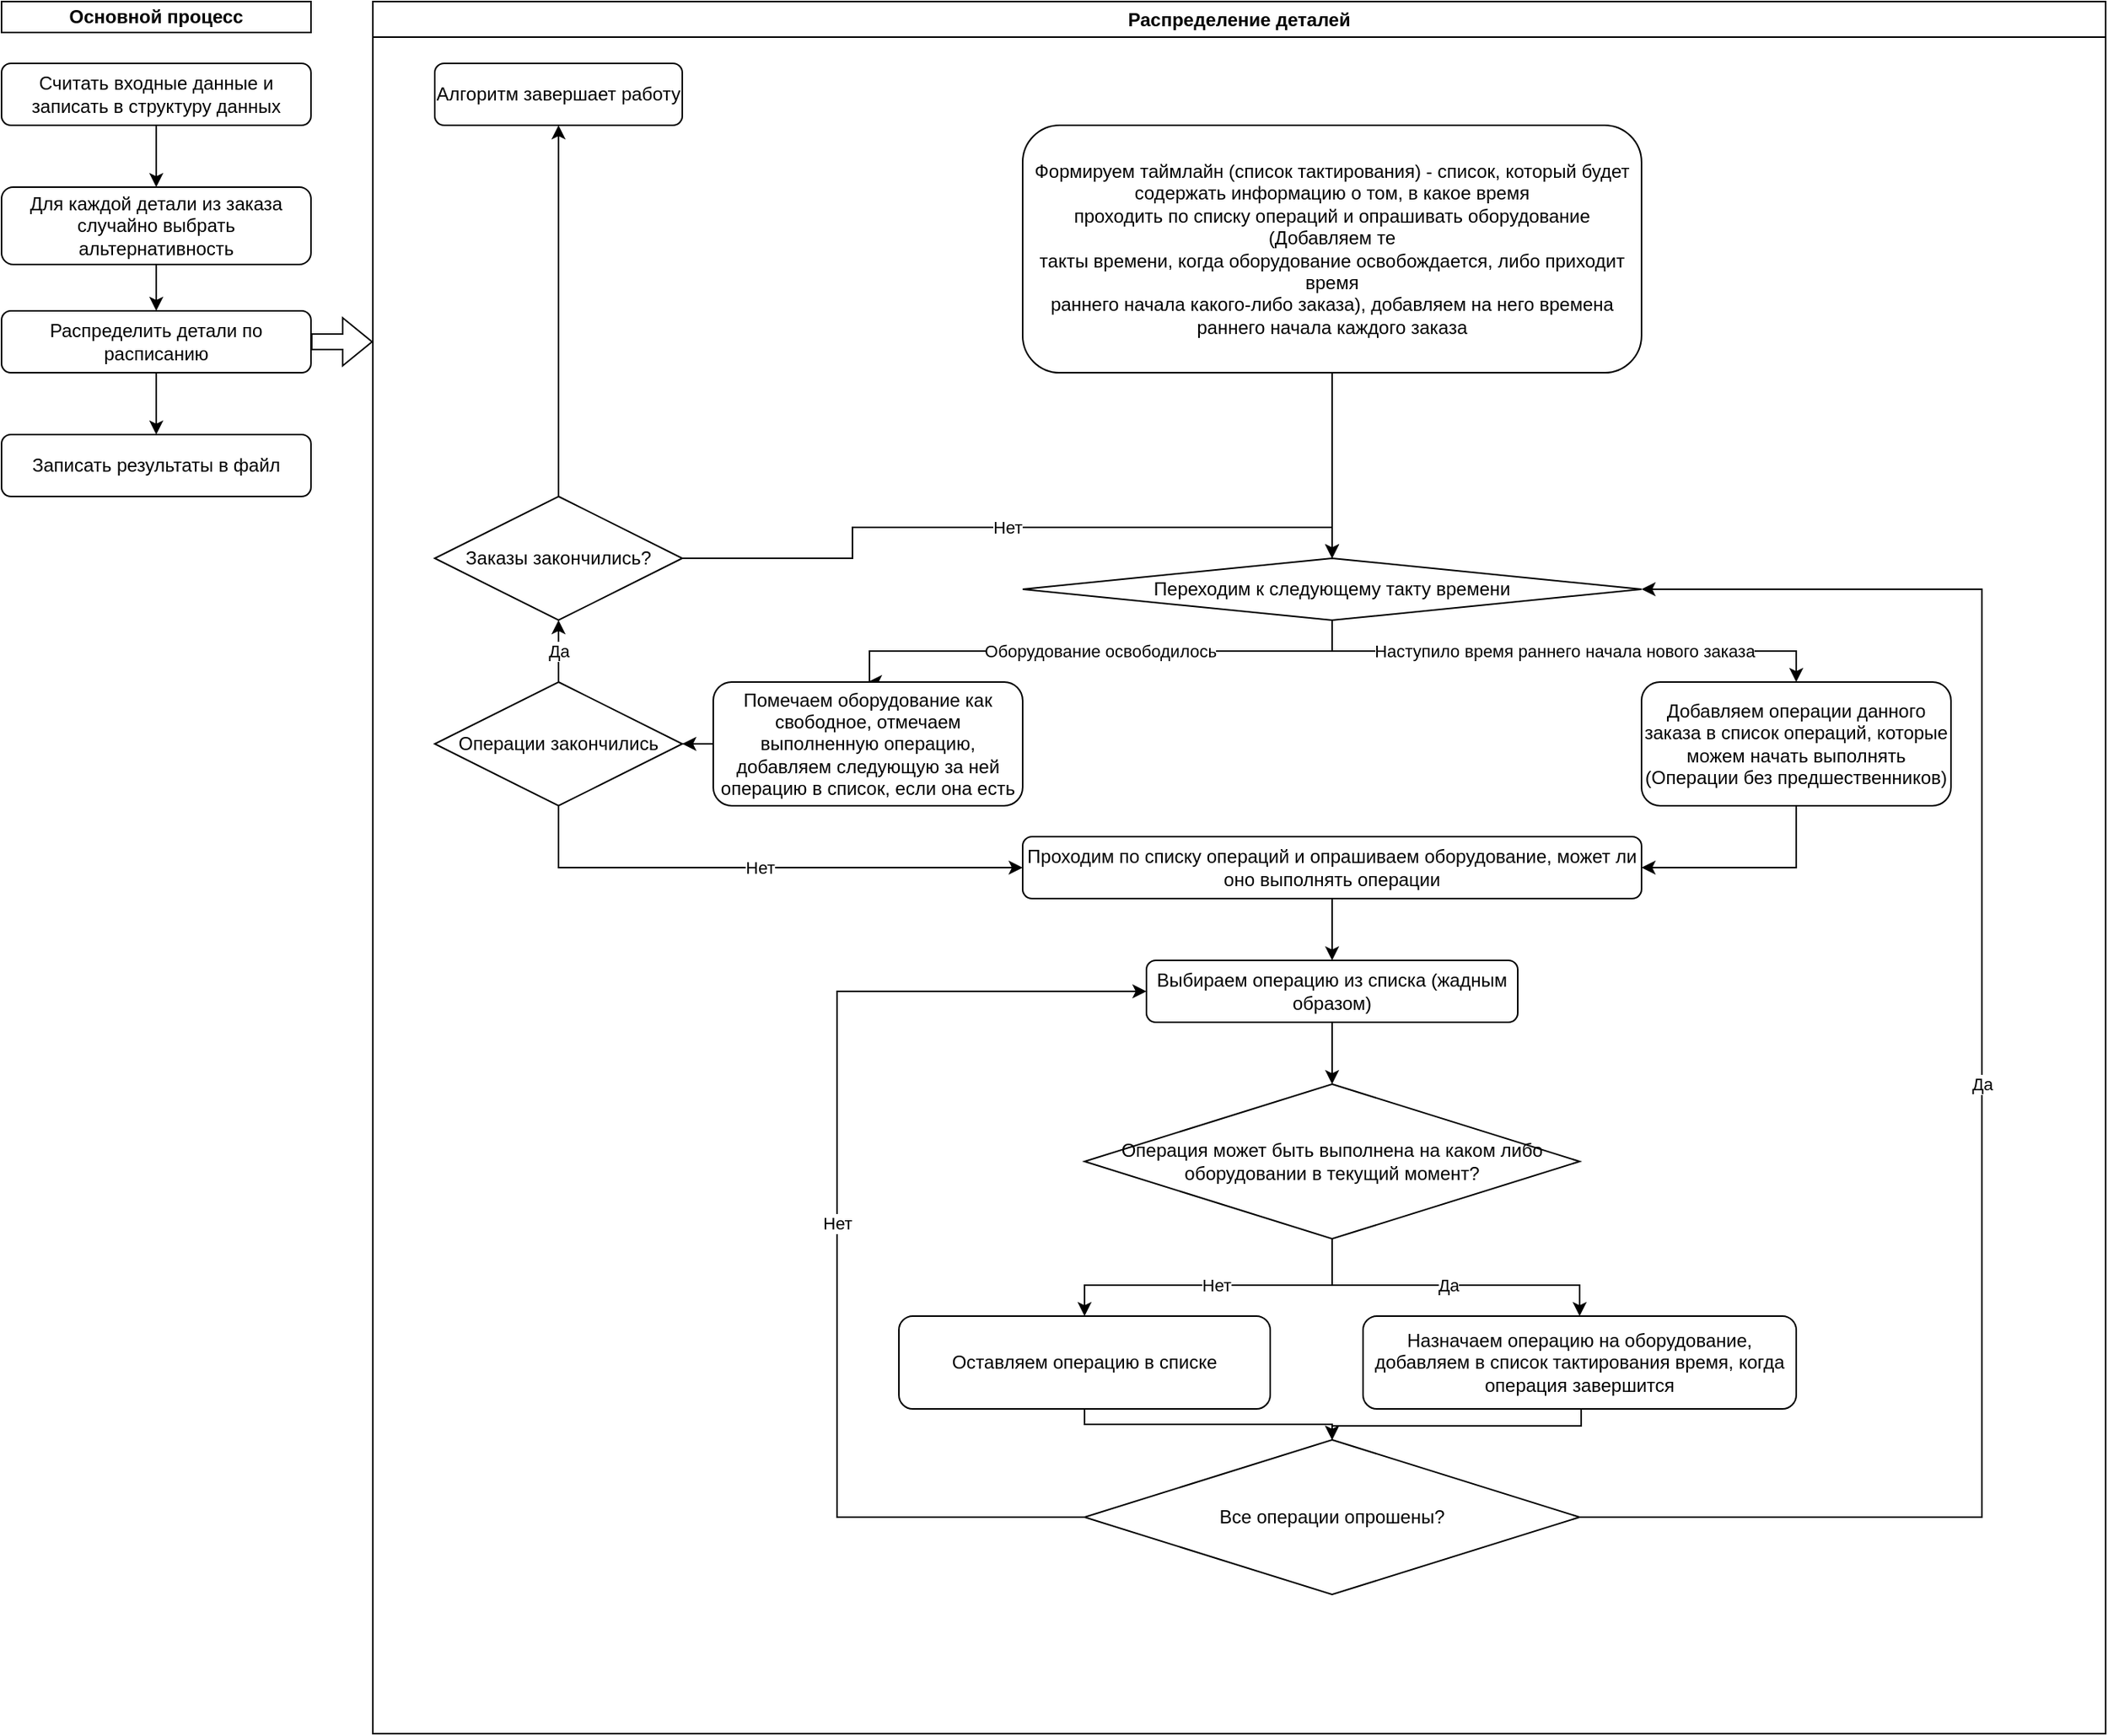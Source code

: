 <mxfile version="21.3.2" type="device">
  <diagram id="C5RBs43oDa-KdzZeNtuy" name="Page-1">
    <mxGraphModel dx="1434" dy="782" grid="1" gridSize="10" guides="1" tooltips="1" connect="1" arrows="1" fold="1" page="1" pageScale="1" pageWidth="827" pageHeight="1169" math="0" shadow="0">
      <root>
        <mxCell id="WIyWlLk6GJQsqaUBKTNV-0" />
        <mxCell id="WIyWlLk6GJQsqaUBKTNV-1" parent="WIyWlLk6GJQsqaUBKTNV-0" />
        <mxCell id="tjFEM2cHnRBcRiZmeFz5-14" value="&lt;div&gt;Распределение деталей&lt;/div&gt;" style="swimlane;whiteSpace=wrap;html=1;" parent="WIyWlLk6GJQsqaUBKTNV-1" vertex="1">
          <mxGeometry x="280" y="40" width="1120" height="1120" as="geometry" />
        </mxCell>
        <mxCell id="kgqWGBkhjjbevRPmidH0-2" style="edgeStyle=orthogonalEdgeStyle;rounded=0;orthogonalLoop=1;jettySize=auto;html=1;entryX=0.5;entryY=0;entryDx=0;entryDy=0;" parent="tjFEM2cHnRBcRiZmeFz5-14" source="kgqWGBkhjjbevRPmidH0-0" edge="1">
          <mxGeometry relative="1" as="geometry">
            <Array as="points">
              <mxPoint x="620" y="100" />
              <mxPoint x="620" y="100" />
            </Array>
            <mxPoint x="620" y="120" as="targetPoint" />
          </mxGeometry>
        </mxCell>
        <mxCell id="qumIuw6ZnyhVMXJrL97r-1" style="edgeStyle=orthogonalEdgeStyle;rounded=0;orthogonalLoop=1;jettySize=auto;html=1;entryX=0.5;entryY=0;entryDx=0;entryDy=0;" edge="1" parent="tjFEM2cHnRBcRiZmeFz5-14" source="kgqWGBkhjjbevRPmidH0-0" target="kgqWGBkhjjbevRPmidH0-29">
          <mxGeometry relative="1" as="geometry" />
        </mxCell>
        <mxCell id="kgqWGBkhjjbevRPmidH0-0" value="Формируем таймлайн (список тактирования)  - список, который будет содержать информацию о том, в какое время &lt;br/&gt;проходить по списку операций и опрашивать оборудование (Добавляем те &lt;br/&gt;такты времени, когда оборудование освобождается, либо приходит время &lt;br/&gt;раннего начала какого-либо заказа), добавляем на него времена раннего начала каждого заказа" style="rounded=1;whiteSpace=wrap;html=1;fontSize=12;glass=0;strokeWidth=1;shadow=0;" parent="tjFEM2cHnRBcRiZmeFz5-14" vertex="1">
          <mxGeometry x="420" y="80" width="400" height="160" as="geometry" />
        </mxCell>
        <mxCell id="kgqWGBkhjjbevRPmidH0-10" style="edgeStyle=orthogonalEdgeStyle;rounded=0;orthogonalLoop=1;jettySize=auto;html=1;entryX=0.5;entryY=0;entryDx=0;entryDy=0;" parent="tjFEM2cHnRBcRiZmeFz5-14" source="kgqWGBkhjjbevRPmidH0-6" target="kgqWGBkhjjbevRPmidH0-8" edge="1">
          <mxGeometry relative="1" as="geometry" />
        </mxCell>
        <mxCell id="kgqWGBkhjjbevRPmidH0-6" value="Проходим по списку операций и опрашиваем оборудование, может ли оно выполнять операции" style="rounded=1;whiteSpace=wrap;html=1;" parent="tjFEM2cHnRBcRiZmeFz5-14" vertex="1">
          <mxGeometry x="420" y="540" width="400" height="40" as="geometry" />
        </mxCell>
        <mxCell id="kgqWGBkhjjbevRPmidH0-16" value="Нет" style="edgeStyle=orthogonalEdgeStyle;rounded=0;orthogonalLoop=1;jettySize=auto;html=1;entryX=0.5;entryY=0;entryDx=0;entryDy=0;" parent="tjFEM2cHnRBcRiZmeFz5-14" source="kgqWGBkhjjbevRPmidH0-7" target="kgqWGBkhjjbevRPmidH0-12" edge="1">
          <mxGeometry relative="1" as="geometry">
            <Array as="points">
              <mxPoint x="620" y="830" />
              <mxPoint x="460" y="830" />
            </Array>
          </mxGeometry>
        </mxCell>
        <mxCell id="kgqWGBkhjjbevRPmidH0-37" value="Да" style="edgeStyle=orthogonalEdgeStyle;rounded=0;orthogonalLoop=1;jettySize=auto;html=1;entryX=0.5;entryY=0;entryDx=0;entryDy=0;" parent="tjFEM2cHnRBcRiZmeFz5-14" source="kgqWGBkhjjbevRPmidH0-7" target="kgqWGBkhjjbevRPmidH0-11" edge="1">
          <mxGeometry relative="1" as="geometry">
            <Array as="points">
              <mxPoint x="620" y="830" />
              <mxPoint x="780" y="830" />
            </Array>
          </mxGeometry>
        </mxCell>
        <mxCell id="kgqWGBkhjjbevRPmidH0-7" value="Операция может быть выполнена на каком либо оборудовании в текущий момент?" style="rhombus;whiteSpace=wrap;html=1;" parent="tjFEM2cHnRBcRiZmeFz5-14" vertex="1">
          <mxGeometry x="460" y="700" width="320" height="100" as="geometry" />
        </mxCell>
        <mxCell id="kgqWGBkhjjbevRPmidH0-13" style="edgeStyle=orthogonalEdgeStyle;rounded=0;orthogonalLoop=1;jettySize=auto;html=1;" parent="tjFEM2cHnRBcRiZmeFz5-14" source="kgqWGBkhjjbevRPmidH0-8" target="kgqWGBkhjjbevRPmidH0-7" edge="1">
          <mxGeometry relative="1" as="geometry" />
        </mxCell>
        <mxCell id="kgqWGBkhjjbevRPmidH0-8" value="Выбираем операцию из списка (жадным образом)" style="rounded=1;whiteSpace=wrap;html=1;" parent="tjFEM2cHnRBcRiZmeFz5-14" vertex="1">
          <mxGeometry x="500" y="620" width="240" height="40" as="geometry" />
        </mxCell>
        <mxCell id="kgqWGBkhjjbevRPmidH0-19" style="edgeStyle=orthogonalEdgeStyle;rounded=0;orthogonalLoop=1;jettySize=auto;html=1;entryX=0.5;entryY=0;entryDx=0;entryDy=0;" parent="tjFEM2cHnRBcRiZmeFz5-14" target="kgqWGBkhjjbevRPmidH0-18" edge="1">
          <mxGeometry relative="1" as="geometry">
            <mxPoint x="780" y="900" as="sourcePoint" />
            <Array as="points">
              <mxPoint x="781" y="900" />
              <mxPoint x="781" y="921" />
              <mxPoint x="620" y="921" />
            </Array>
          </mxGeometry>
        </mxCell>
        <mxCell id="kgqWGBkhjjbevRPmidH0-11" value="Назначаем операцию на оборудование, добавляем в список тактирования время, когда операция завершится" style="rounded=1;whiteSpace=wrap;html=1;" parent="tjFEM2cHnRBcRiZmeFz5-14" vertex="1">
          <mxGeometry x="640" y="850" width="280" height="60" as="geometry" />
        </mxCell>
        <mxCell id="kgqWGBkhjjbevRPmidH0-20" style="edgeStyle=orthogonalEdgeStyle;rounded=0;orthogonalLoop=1;jettySize=auto;html=1;entryX=0.5;entryY=0;entryDx=0;entryDy=0;" parent="tjFEM2cHnRBcRiZmeFz5-14" source="kgqWGBkhjjbevRPmidH0-12" target="kgqWGBkhjjbevRPmidH0-18" edge="1">
          <mxGeometry relative="1" as="geometry">
            <Array as="points">
              <mxPoint x="460" y="920" />
              <mxPoint x="620" y="920" />
            </Array>
          </mxGeometry>
        </mxCell>
        <mxCell id="kgqWGBkhjjbevRPmidH0-12" value="Оставляем операцию в списке" style="rounded=1;whiteSpace=wrap;html=1;" parent="tjFEM2cHnRBcRiZmeFz5-14" vertex="1">
          <mxGeometry x="340" y="850" width="240" height="60" as="geometry" />
        </mxCell>
        <mxCell id="kgqWGBkhjjbevRPmidH0-21" value="Нет" style="edgeStyle=orthogonalEdgeStyle;rounded=0;orthogonalLoop=1;jettySize=auto;html=1;entryX=0;entryY=0.5;entryDx=0;entryDy=0;" parent="tjFEM2cHnRBcRiZmeFz5-14" source="kgqWGBkhjjbevRPmidH0-18" target="kgqWGBkhjjbevRPmidH0-8" edge="1">
          <mxGeometry relative="1" as="geometry">
            <Array as="points">
              <mxPoint x="300" y="980" />
              <mxPoint x="300" y="640" />
            </Array>
          </mxGeometry>
        </mxCell>
        <mxCell id="kgqWGBkhjjbevRPmidH0-41" value="Да" style="edgeStyle=orthogonalEdgeStyle;rounded=0;orthogonalLoop=1;jettySize=auto;html=1;entryX=1;entryY=0.5;entryDx=0;entryDy=0;" parent="tjFEM2cHnRBcRiZmeFz5-14" source="kgqWGBkhjjbevRPmidH0-18" target="kgqWGBkhjjbevRPmidH0-29" edge="1">
          <mxGeometry relative="1" as="geometry">
            <Array as="points">
              <mxPoint x="1040" y="980" />
              <mxPoint x="1040" y="380" />
            </Array>
          </mxGeometry>
        </mxCell>
        <mxCell id="kgqWGBkhjjbevRPmidH0-18" value="Все операции опрошены?" style="rhombus;whiteSpace=wrap;html=1;" parent="tjFEM2cHnRBcRiZmeFz5-14" vertex="1">
          <mxGeometry x="460" y="930" width="320" height="100" as="geometry" />
        </mxCell>
        <mxCell id="kgqWGBkhjjbevRPmidH0-32" value="Оборудование освободилось" style="edgeStyle=orthogonalEdgeStyle;rounded=0;orthogonalLoop=1;jettySize=auto;html=1;entryX=0.5;entryY=0;entryDx=0;entryDy=0;" parent="tjFEM2cHnRBcRiZmeFz5-14" source="kgqWGBkhjjbevRPmidH0-29" edge="1">
          <mxGeometry relative="1" as="geometry">
            <mxPoint x="320" y="440" as="targetPoint" />
            <Array as="points">
              <mxPoint x="620" y="420" />
              <mxPoint x="321" y="420" />
            </Array>
          </mxGeometry>
        </mxCell>
        <mxCell id="kgqWGBkhjjbevRPmidH0-34" value="Наступило время раннего начала нового заказа" style="edgeStyle=orthogonalEdgeStyle;rounded=0;orthogonalLoop=1;jettySize=auto;html=1;" parent="tjFEM2cHnRBcRiZmeFz5-14" source="kgqWGBkhjjbevRPmidH0-29" target="kgqWGBkhjjbevRPmidH0-33" edge="1">
          <mxGeometry relative="1" as="geometry" />
        </mxCell>
        <mxCell id="kgqWGBkhjjbevRPmidH0-29" value="&lt;div&gt;Переходим к следующему такту времени&lt;/div&gt;" style="rhombus;whiteSpace=wrap;html=1;" parent="tjFEM2cHnRBcRiZmeFz5-14" vertex="1">
          <mxGeometry x="420" y="360" width="400" height="40" as="geometry" />
        </mxCell>
        <mxCell id="kgqWGBkhjjbevRPmidH0-43" style="edgeStyle=orthogonalEdgeStyle;rounded=0;orthogonalLoop=1;jettySize=auto;html=1;entryX=1;entryY=0.5;entryDx=0;entryDy=0;" parent="tjFEM2cHnRBcRiZmeFz5-14" source="kgqWGBkhjjbevRPmidH0-31" target="kgqWGBkhjjbevRPmidH0-42" edge="1">
          <mxGeometry relative="1" as="geometry" />
        </mxCell>
        <mxCell id="kgqWGBkhjjbevRPmidH0-31" value="Помечаем оборудование как свободное, отмечаем выполненную операцию, добавляем следующую за ней операцию в список, если она есть" style="rounded=1;whiteSpace=wrap;html=1;" parent="tjFEM2cHnRBcRiZmeFz5-14" vertex="1">
          <mxGeometry x="220" y="440" width="200" height="80" as="geometry" />
        </mxCell>
        <mxCell id="kgqWGBkhjjbevRPmidH0-35" style="edgeStyle=orthogonalEdgeStyle;rounded=0;orthogonalLoop=1;jettySize=auto;html=1;entryX=1;entryY=0.5;entryDx=0;entryDy=0;" parent="tjFEM2cHnRBcRiZmeFz5-14" source="kgqWGBkhjjbevRPmidH0-33" target="kgqWGBkhjjbevRPmidH0-6" edge="1">
          <mxGeometry relative="1" as="geometry" />
        </mxCell>
        <mxCell id="kgqWGBkhjjbevRPmidH0-33" value="Добавляем операции данного заказа в список операций, которые можем начать выполнять (Операции без предшественников)" style="rounded=1;whiteSpace=wrap;html=1;" parent="tjFEM2cHnRBcRiZmeFz5-14" vertex="1">
          <mxGeometry x="820" y="440" width="200" height="80" as="geometry" />
        </mxCell>
        <mxCell id="kgqWGBkhjjbevRPmidH0-45" value="Нет" style="edgeStyle=orthogonalEdgeStyle;rounded=0;orthogonalLoop=1;jettySize=auto;html=1;entryX=0;entryY=0.5;entryDx=0;entryDy=0;" parent="tjFEM2cHnRBcRiZmeFz5-14" source="kgqWGBkhjjbevRPmidH0-42" target="kgqWGBkhjjbevRPmidH0-6" edge="1">
          <mxGeometry relative="1" as="geometry">
            <Array as="points">
              <mxPoint x="120" y="560" />
            </Array>
          </mxGeometry>
        </mxCell>
        <mxCell id="kgqWGBkhjjbevRPmidH0-47" value="Да" style="edgeStyle=orthogonalEdgeStyle;rounded=0;orthogonalLoop=1;jettySize=auto;html=1;" parent="tjFEM2cHnRBcRiZmeFz5-14" source="kgqWGBkhjjbevRPmidH0-42" target="kgqWGBkhjjbevRPmidH0-46" edge="1">
          <mxGeometry relative="1" as="geometry" />
        </mxCell>
        <mxCell id="kgqWGBkhjjbevRPmidH0-42" value="Операции закончились" style="rhombus;whiteSpace=wrap;html=1;" parent="tjFEM2cHnRBcRiZmeFz5-14" vertex="1">
          <mxGeometry x="40" y="440" width="160" height="80" as="geometry" />
        </mxCell>
        <mxCell id="kgqWGBkhjjbevRPmidH0-48" value="Нет" style="edgeStyle=orthogonalEdgeStyle;rounded=0;orthogonalLoop=1;jettySize=auto;html=1;entryX=0.5;entryY=0;entryDx=0;entryDy=0;" parent="tjFEM2cHnRBcRiZmeFz5-14" source="kgqWGBkhjjbevRPmidH0-46" target="kgqWGBkhjjbevRPmidH0-29" edge="1">
          <mxGeometry relative="1" as="geometry" />
        </mxCell>
        <mxCell id="kgqWGBkhjjbevRPmidH0-46" value="Заказы закончились?" style="rhombus;whiteSpace=wrap;html=1;" parent="tjFEM2cHnRBcRiZmeFz5-14" vertex="1">
          <mxGeometry x="40" y="320" width="160" height="80" as="geometry" />
        </mxCell>
        <mxCell id="kgqWGBkhjjbevRPmidH0-51" value="Алгоритм завершает работу" style="rounded=1;whiteSpace=wrap;html=1;" parent="tjFEM2cHnRBcRiZmeFz5-14" vertex="1">
          <mxGeometry x="40" y="40" width="160" height="40" as="geometry" />
        </mxCell>
        <mxCell id="kgqWGBkhjjbevRPmidH0-52" value="" style="edgeStyle=orthogonalEdgeStyle;rounded=0;orthogonalLoop=1;jettySize=auto;html=1;" parent="tjFEM2cHnRBcRiZmeFz5-14" source="kgqWGBkhjjbevRPmidH0-46" target="kgqWGBkhjjbevRPmidH0-51" edge="1">
          <mxGeometry relative="1" as="geometry" />
        </mxCell>
        <mxCell id="tjFEM2cHnRBcRiZmeFz5-4" value="" style="edgeStyle=orthogonalEdgeStyle;rounded=0;orthogonalLoop=1;jettySize=auto;html=1;" parent="WIyWlLk6GJQsqaUBKTNV-1" source="WIyWlLk6GJQsqaUBKTNV-3" target="tjFEM2cHnRBcRiZmeFz5-3" edge="1">
          <mxGeometry relative="1" as="geometry" />
        </mxCell>
        <mxCell id="WIyWlLk6GJQsqaUBKTNV-3" value="Считать входные данные и записать в структуру данных" style="rounded=1;whiteSpace=wrap;html=1;fontSize=12;glass=0;strokeWidth=1;shadow=0;" parent="WIyWlLk6GJQsqaUBKTNV-1" vertex="1">
          <mxGeometry x="40" y="80" width="200" height="40" as="geometry" />
        </mxCell>
        <mxCell id="tjFEM2cHnRBcRiZmeFz5-6" value="" style="edgeStyle=orthogonalEdgeStyle;rounded=0;orthogonalLoop=1;jettySize=auto;html=1;" parent="WIyWlLk6GJQsqaUBKTNV-1" source="tjFEM2cHnRBcRiZmeFz5-3" target="tjFEM2cHnRBcRiZmeFz5-5" edge="1">
          <mxGeometry relative="1" as="geometry" />
        </mxCell>
        <mxCell id="tjFEM2cHnRBcRiZmeFz5-3" value="&lt;div&gt;Для каждой детали из заказа случайно выбрать альтернативность&lt;/div&gt;" style="whiteSpace=wrap;html=1;rounded=1;glass=0;strokeWidth=1;shadow=0;" parent="WIyWlLk6GJQsqaUBKTNV-1" vertex="1">
          <mxGeometry x="40" y="160" width="200" height="50" as="geometry" />
        </mxCell>
        <mxCell id="tjFEM2cHnRBcRiZmeFz5-8" style="edgeStyle=orthogonalEdgeStyle;rounded=0;orthogonalLoop=1;jettySize=auto;html=1;" parent="WIyWlLk6GJQsqaUBKTNV-1" source="tjFEM2cHnRBcRiZmeFz5-5" target="tjFEM2cHnRBcRiZmeFz5-7" edge="1">
          <mxGeometry relative="1" as="geometry" />
        </mxCell>
        <mxCell id="tjFEM2cHnRBcRiZmeFz5-12" value="" style="edgeStyle=orthogonalEdgeStyle;rounded=0;orthogonalLoop=1;jettySize=auto;html=1;shape=flexArrow;" parent="WIyWlLk6GJQsqaUBKTNV-1" source="tjFEM2cHnRBcRiZmeFz5-5" target="tjFEM2cHnRBcRiZmeFz5-14" edge="1">
          <mxGeometry relative="1" as="geometry">
            <mxPoint x="320" y="260" as="targetPoint" />
            <Array as="points">
              <mxPoint x="290" y="260" />
              <mxPoint x="290" y="260" />
            </Array>
          </mxGeometry>
        </mxCell>
        <mxCell id="tjFEM2cHnRBcRiZmeFz5-5" value="&lt;div&gt;Распределить детали по расписанию&lt;/div&gt;" style="whiteSpace=wrap;html=1;rounded=1;glass=0;strokeWidth=1;shadow=0;" parent="WIyWlLk6GJQsqaUBKTNV-1" vertex="1">
          <mxGeometry x="40" y="240" width="200" height="40" as="geometry" />
        </mxCell>
        <mxCell id="tjFEM2cHnRBcRiZmeFz5-7" value="&lt;div&gt;Записать результаты в файл&lt;/div&gt;" style="rounded=1;whiteSpace=wrap;html=1;" parent="WIyWlLk6GJQsqaUBKTNV-1" vertex="1">
          <mxGeometry x="40" y="320" width="200" height="40" as="geometry" />
        </mxCell>
        <mxCell id="tjFEM2cHnRBcRiZmeFz5-13" value="&lt;div&gt;Основной процесс&lt;/div&gt;" style="rounded=0;whiteSpace=wrap;html=1;fontStyle=1" parent="WIyWlLk6GJQsqaUBKTNV-1" vertex="1">
          <mxGeometry x="40" y="40" width="200" height="20" as="geometry" />
        </mxCell>
      </root>
    </mxGraphModel>
  </diagram>
</mxfile>

